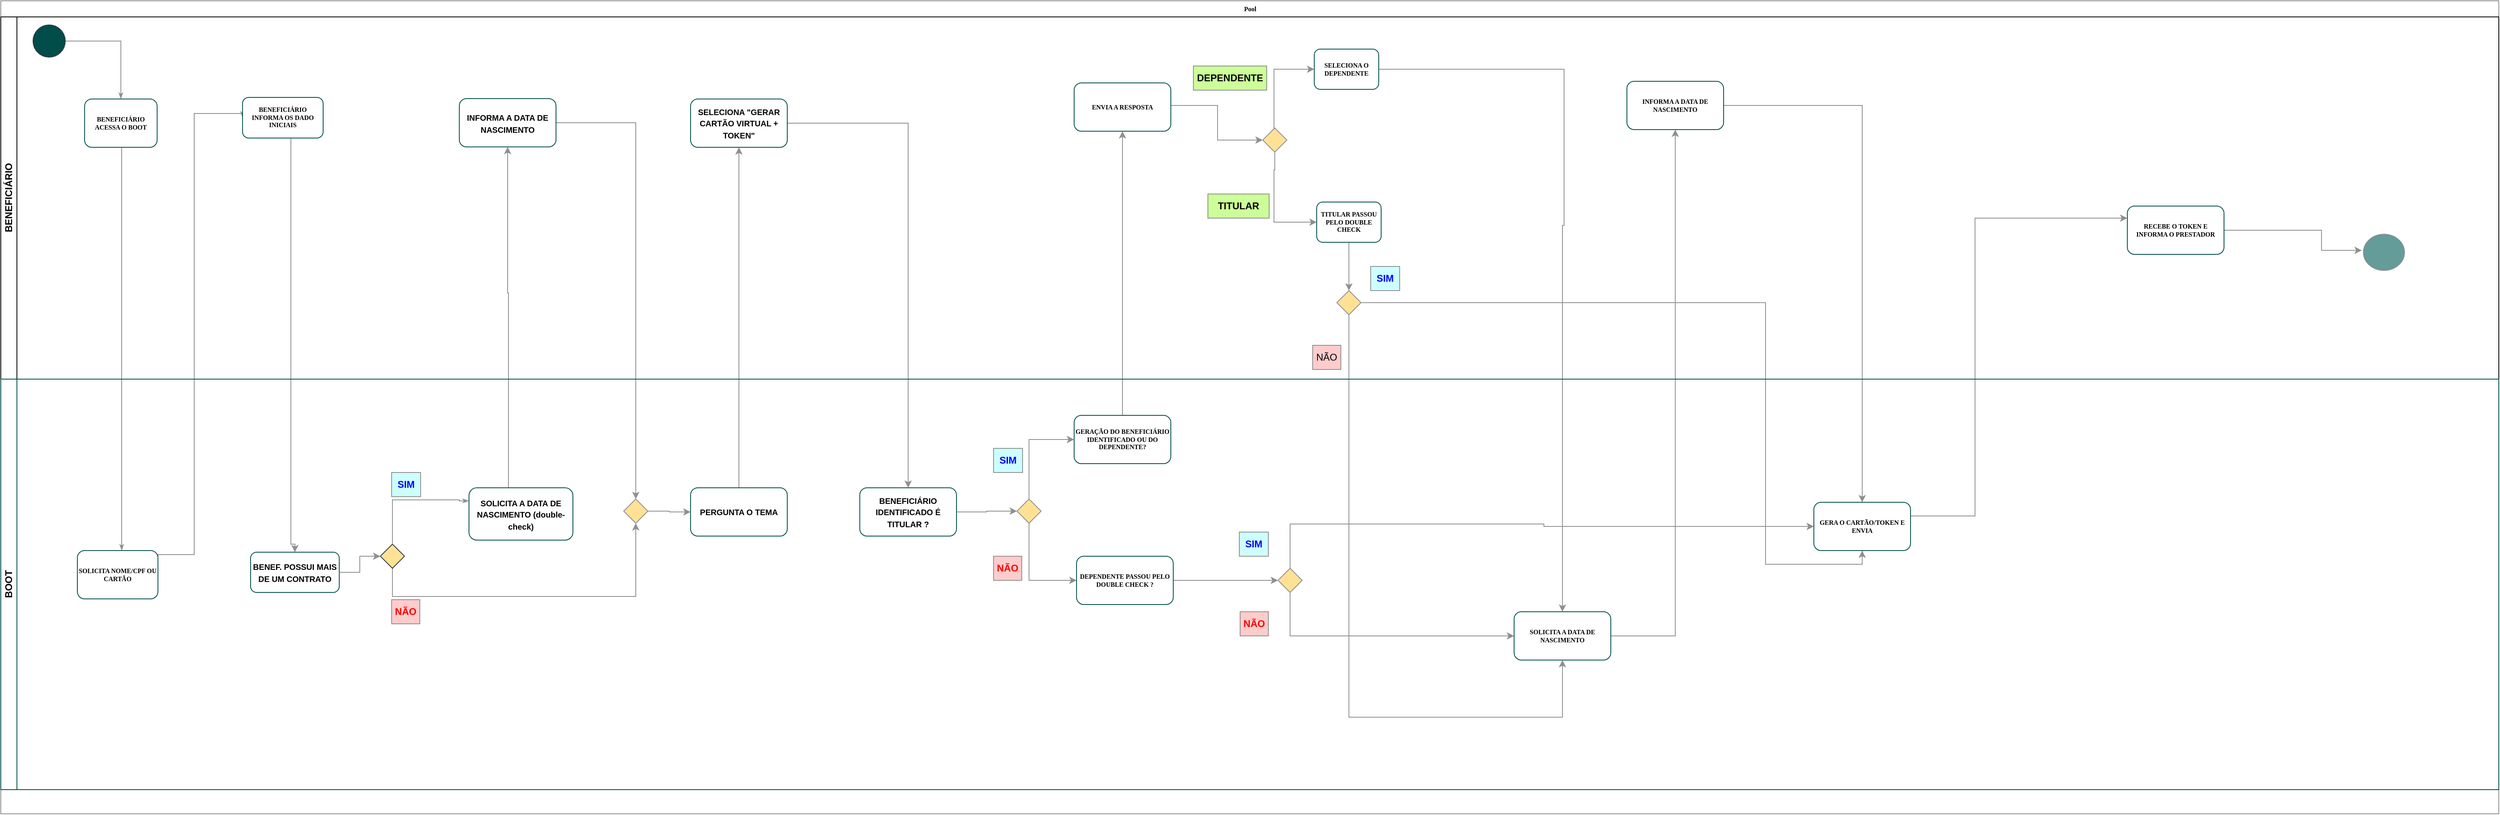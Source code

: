 <mxfile version="24.0.2" type="github">
  <diagram name="Page-1" id="c7488fd3-1785-93aa-aadb-54a6760d102a">
    <mxGraphModel dx="2864" dy="933" grid="1" gridSize="10" guides="1" tooltips="1" connect="1" arrows="1" fold="1" page="1" pageScale="1" pageWidth="1100" pageHeight="850" background="none" math="0" shadow="0">
      <root>
        <mxCell id="0" />
        <mxCell id="1" parent="0" />
        <mxCell id="2b4e8129b02d487f-1" value="Pool" style="swimlane;html=1;childLayout=stackLayout;horizontal=1;startSize=20;horizontalStack=0;rounded=0;shadow=0;labelBackgroundColor=none;strokeWidth=1;fontFamily=Verdana;fontSize=8;align=center;strokeColor=#8F8F8F;" parent="1" vertex="1">
          <mxGeometry x="-620" y="30" width="3100" height="1010" as="geometry" />
        </mxCell>
        <mxCell id="2b4e8129b02d487f-24" style="edgeStyle=orthogonalEdgeStyle;rounded=0;html=1;labelBackgroundColor=none;startArrow=none;startFill=0;startSize=5;endArrow=classicThin;endFill=1;endSize=5;jettySize=auto;orthogonalLoop=1;strokeWidth=1;fontFamily=Verdana;fontSize=8;strokeColor=#8F8F8F;" parent="2b4e8129b02d487f-1" source="2b4e8129b02d487f-6" target="2b4e8129b02d487f-12" edge="1">
          <mxGeometry relative="1" as="geometry">
            <Array as="points">
              <mxPoint x="150" y="200" />
              <mxPoint x="150" y="200" />
            </Array>
          </mxGeometry>
        </mxCell>
        <mxCell id="2b4e8129b02d487f-26" style="edgeStyle=orthogonalEdgeStyle;rounded=0;html=1;labelBackgroundColor=none;startArrow=none;startFill=0;startSize=5;endArrow=classicThin;endFill=1;endSize=5;jettySize=auto;orthogonalLoop=1;strokeWidth=1;fontFamily=Verdana;fontSize=8;entryX=0;entryY=0.5;entryDx=0;entryDy=0;exitX=1;exitY=0.25;exitDx=0;exitDy=0;strokeColor=#8F8F8F;" parent="2b4e8129b02d487f-1" source="2b4e8129b02d487f-12" target="2b4e8129b02d487f-7" edge="1">
          <mxGeometry relative="1" as="geometry">
            <mxPoint x="280" y="97" as="targetPoint" />
            <Array as="points">
              <mxPoint x="240" y="688" />
              <mxPoint x="240" y="140" />
              <mxPoint x="300" y="140" />
            </Array>
          </mxGeometry>
        </mxCell>
        <mxCell id="DA61yKmNvIKPyCM13obE-10" style="edgeStyle=orthogonalEdgeStyle;rounded=0;orthogonalLoop=1;jettySize=auto;html=1;entryX=0.5;entryY=0;entryDx=0;entryDy=0;strokeColor=#8F8F8F;" edge="1" parent="2b4e8129b02d487f-1" source="2b4e8129b02d487f-7" target="DA61yKmNvIKPyCM13obE-8">
          <mxGeometry relative="1" as="geometry">
            <mxPoint x="360" y="400" as="targetPoint" />
            <Array as="points">
              <mxPoint x="360" y="675" />
            </Array>
          </mxGeometry>
        </mxCell>
        <mxCell id="DA61yKmNvIKPyCM13obE-36" value="" style="edgeStyle=orthogonalEdgeStyle;rounded=0;orthogonalLoop=1;jettySize=auto;html=1;strokeColor=#8F8F8F;" edge="1" parent="2b4e8129b02d487f-1" source="DA61yKmNvIKPyCM13obE-22" target="DA61yKmNvIKPyCM13obE-35">
          <mxGeometry relative="1" as="geometry">
            <Array as="points">
              <mxPoint x="630" y="363" />
              <mxPoint x="629" y="363" />
            </Array>
          </mxGeometry>
        </mxCell>
        <mxCell id="DA61yKmNvIKPyCM13obE-41" style="edgeStyle=orthogonalEdgeStyle;rounded=0;orthogonalLoop=1;jettySize=auto;html=1;entryX=0.5;entryY=0;entryDx=0;entryDy=0;entryPerimeter=0;strokeColor=#8F8F8F;" edge="1" parent="2b4e8129b02d487f-1" source="DA61yKmNvIKPyCM13obE-35" target="DA61yKmNvIKPyCM13obE-46">
          <mxGeometry relative="1" as="geometry">
            <mxPoint x="776" y="460" as="targetPoint" />
          </mxGeometry>
        </mxCell>
        <mxCell id="DA61yKmNvIKPyCM13obE-51" value="" style="edgeStyle=orthogonalEdgeStyle;rounded=0;orthogonalLoop=1;jettySize=auto;html=1;strokeColor=#8F8F8F;" edge="1" parent="2b4e8129b02d487f-1" source="DA61yKmNvIKPyCM13obE-28" target="DA61yKmNvIKPyCM13obE-50">
          <mxGeometry relative="1" as="geometry" />
        </mxCell>
        <mxCell id="DA61yKmNvIKPyCM13obE-53" value="" style="edgeStyle=orthogonalEdgeStyle;rounded=0;orthogonalLoop=1;jettySize=auto;html=1;strokeColor=#8F8F8F;" edge="1" parent="2b4e8129b02d487f-1" source="DA61yKmNvIKPyCM13obE-50" target="DA61yKmNvIKPyCM13obE-52">
          <mxGeometry relative="1" as="geometry" />
        </mxCell>
        <mxCell id="DA61yKmNvIKPyCM13obE-93" value="" style="edgeStyle=orthogonalEdgeStyle;rounded=0;orthogonalLoop=1;jettySize=auto;html=1;strokeColor=#8F8F8F;" edge="1" parent="2b4e8129b02d487f-1" source="DA61yKmNvIKPyCM13obE-88" target="DA61yKmNvIKPyCM13obE-92">
          <mxGeometry relative="1" as="geometry" />
        </mxCell>
        <mxCell id="DA61yKmNvIKPyCM13obE-95" value="" style="edgeStyle=orthogonalEdgeStyle;rounded=0;orthogonalLoop=1;jettySize=auto;html=1;strokeColor=#8F8F8F;" edge="1" parent="2b4e8129b02d487f-1" source="DA61yKmNvIKPyCM13obE-92" target="DA61yKmNvIKPyCM13obE-94">
          <mxGeometry relative="1" as="geometry" />
        </mxCell>
        <mxCell id="DA61yKmNvIKPyCM13obE-100" value="" style="edgeStyle=orthogonalEdgeStyle;rounded=0;orthogonalLoop=1;jettySize=auto;html=1;entryX=0;entryY=0.25;entryDx=0;entryDy=0;strokeColor=#8F8F8F;" edge="1" parent="2b4e8129b02d487f-1" source="DA61yKmNvIKPyCM13obE-94" target="DA61yKmNvIKPyCM13obE-90">
          <mxGeometry relative="1" as="geometry">
            <mxPoint x="2105" y="290.0" as="targetPoint" />
            <Array as="points">
              <mxPoint x="2450" y="640" />
              <mxPoint x="2450" y="270" />
            </Array>
          </mxGeometry>
        </mxCell>
        <mxCell id="DA61yKmNvIKPyCM13obE-104" value="" style="edgeStyle=orthogonalEdgeStyle;rounded=0;orthogonalLoop=1;jettySize=auto;html=1;strokeColor=#8F8F8F;" edge="1" parent="2b4e8129b02d487f-1" source="DA61yKmNvIKPyCM13obE-73" target="DA61yKmNvIKPyCM13obE-103">
          <mxGeometry relative="1" as="geometry" />
        </mxCell>
        <mxCell id="DA61yKmNvIKPyCM13obE-120" value="" style="edgeStyle=orthogonalEdgeStyle;rounded=0;orthogonalLoop=1;jettySize=auto;html=1;exitX=1;exitY=0.5;exitDx=0;exitDy=0;entryX=0.5;entryY=0;entryDx=0;entryDy=0;strokeColor=#8F8F8F;" edge="1" parent="2b4e8129b02d487f-1" source="DA61yKmNvIKPyCM13obE-108" target="DA61yKmNvIKPyCM13obE-88">
          <mxGeometry relative="1" as="geometry">
            <mxPoint x="1938" y="738" as="targetPoint" />
            <Array as="points">
              <mxPoint x="1940" y="85" />
              <mxPoint x="1940" y="279" />
              <mxPoint x="1938" y="279" />
            </Array>
          </mxGeometry>
        </mxCell>
        <mxCell id="DA61yKmNvIKPyCM13obE-127" value="" style="edgeStyle=orthogonalEdgeStyle;rounded=0;orthogonalLoop=1;jettySize=auto;html=1;entryX=0.5;entryY=1;entryDx=0;entryDy=0;strokeColor=#8F8F8F;" edge="1" parent="2b4e8129b02d487f-1" source="DA61yKmNvIKPyCM13obE-121" target="DA61yKmNvIKPyCM13obE-94">
          <mxGeometry relative="1" as="geometry">
            <mxPoint x="1530" y="375.048" as="targetPoint" />
            <Array as="points">
              <mxPoint x="2190" y="375" />
              <mxPoint x="2190" y="700" />
              <mxPoint x="2310" y="700" />
            </Array>
          </mxGeometry>
        </mxCell>
        <mxCell id="DA61yKmNvIKPyCM13obE-133" value="" style="edgeStyle=orthogonalEdgeStyle;rounded=0;orthogonalLoop=1;jettySize=auto;html=1;strokeColor=#8F8F8F;" edge="1" parent="2b4e8129b02d487f-1" source="DA61yKmNvIKPyCM13obE-121" target="DA61yKmNvIKPyCM13obE-88">
          <mxGeometry relative="1" as="geometry">
            <mxPoint x="890" y="440" as="sourcePoint" />
            <mxPoint x="1245" y="850" as="targetPoint" />
            <Array as="points">
              <mxPoint x="1673" y="890" />
              <mxPoint x="1938" y="890" />
            </Array>
          </mxGeometry>
        </mxCell>
        <object label="BENEFICIÁRIO" id="2b4e8129b02d487f-2">
          <mxCell style="swimlane;html=1;startSize=20;horizontal=0;strokeColor=#000000;" parent="2b4e8129b02d487f-1" vertex="1">
            <mxGeometry y="20" width="3100" height="450" as="geometry" />
          </mxCell>
        </object>
        <mxCell id="2b4e8129b02d487f-18" style="edgeStyle=orthogonalEdgeStyle;rounded=0;html=1;labelBackgroundColor=none;startArrow=none;startFill=0;startSize=5;endArrow=classicThin;endFill=1;endSize=5;jettySize=auto;orthogonalLoop=1;strokeWidth=1;fontFamily=Verdana;fontSize=8;strokeColor=#8F8F8F;" parent="2b4e8129b02d487f-2" source="2b4e8129b02d487f-5" target="2b4e8129b02d487f-6" edge="1">
          <mxGeometry relative="1" as="geometry" />
        </mxCell>
        <mxCell id="2b4e8129b02d487f-5" value="" style="ellipse;whiteSpace=wrap;html=1;rounded=0;shadow=0;labelBackgroundColor=none;strokeWidth=1;fontFamily=Verdana;fontSize=8;align=center;fillColor=#004d49;strokeColor=#36393d;" parent="2b4e8129b02d487f-2" vertex="1">
          <mxGeometry x="40" y="10" width="40" height="40" as="geometry" />
        </mxCell>
        <mxCell id="2b4e8129b02d487f-6" value="BENEFICIÁRIO ACESSA O BOOT" style="rounded=1;whiteSpace=wrap;html=1;shadow=0;labelBackgroundColor=none;strokeWidth=1;fontFamily=Verdana;fontSize=8;align=center;strokeColor=#004D49;fontStyle=1" parent="2b4e8129b02d487f-2" vertex="1">
          <mxGeometry x="104" y="102" width="90" height="60" as="geometry" />
        </mxCell>
        <mxCell id="2b4e8129b02d487f-7" value="BENEFICIÁRIO INFORMA OS DADO INICIAIS" style="rounded=1;whiteSpace=wrap;html=1;shadow=0;labelBackgroundColor=none;strokeWidth=1;fontFamily=Verdana;fontSize=8;align=center;strokeColor=#004D49;fontStyle=1" parent="2b4e8129b02d487f-2" vertex="1">
          <mxGeometry x="300" y="100" width="100" height="50.5" as="geometry" />
        </mxCell>
        <mxCell id="DA61yKmNvIKPyCM13obE-35" value="&lt;font style=&quot;font-size: 10px;&quot;&gt;INFORMA A DATA DE NASCIMENTO&lt;/font&gt;" style="whiteSpace=wrap;html=1;rounded=1;strokeColor=#004D49;strokeWidth=1;fontStyle=1" vertex="1" parent="2b4e8129b02d487f-2">
          <mxGeometry x="569" y="101.5" width="120" height="60" as="geometry" />
        </mxCell>
        <mxCell id="DA61yKmNvIKPyCM13obE-50" value="&lt;font style=&quot;font-size: 10px;&quot;&gt;SELECIONA &quot;GERAR CARTÃO VIRTUAL + TOKEN&quot;&lt;/font&gt;" style="whiteSpace=wrap;html=1;rounded=1;strokeColor=#004D49;strokeWidth=1;fontStyle=1" vertex="1" parent="2b4e8129b02d487f-2">
          <mxGeometry x="856" y="102" width="120" height="60" as="geometry" />
        </mxCell>
        <mxCell id="DA61yKmNvIKPyCM13obE-149" value="" style="edgeStyle=orthogonalEdgeStyle;rounded=0;orthogonalLoop=1;jettySize=auto;html=1;strokeColor=#8F8F8F;" edge="1" parent="2b4e8129b02d487f-2" source="DA61yKmNvIKPyCM13obE-90">
          <mxGeometry relative="1" as="geometry">
            <mxPoint x="2930" y="290" as="targetPoint" />
            <Array as="points">
              <mxPoint x="2880" y="265" />
              <mxPoint x="2880" y="290" />
            </Array>
          </mxGeometry>
        </mxCell>
        <mxCell id="DA61yKmNvIKPyCM13obE-90" value="RECEBE O TOKEN E INFORMA O PRESTADOR" style="whiteSpace=wrap;html=1;fontSize=8;fontFamily=Verdana;strokeWidth=1;rounded=1;shadow=0;labelBackgroundColor=none;strokeColor=#004D49;fontStyle=1" vertex="1" parent="2b4e8129b02d487f-2">
          <mxGeometry x="2639" y="235.0" width="120" height="60" as="geometry" />
        </mxCell>
        <mxCell id="DA61yKmNvIKPyCM13obE-92" value="INFORMA A DATA DE NASCIMENTO" style="whiteSpace=wrap;html=1;fontSize=8;fontFamily=Verdana;strokeWidth=1;rounded=1;shadow=0;labelBackgroundColor=none;strokeColor=#004D49;fontStyle=1" vertex="1" parent="2b4e8129b02d487f-2">
          <mxGeometry x="2018" y="80.0" width="120" height="60" as="geometry" />
        </mxCell>
        <mxCell id="DA61yKmNvIKPyCM13obE-107" value="" style="edgeStyle=orthogonalEdgeStyle;rounded=0;orthogonalLoop=1;jettySize=auto;html=1;entryX=0;entryY=0.5;entryDx=0;entryDy=0;entryPerimeter=0;strokeColor=#8F8F8F;" edge="1" parent="2b4e8129b02d487f-2" source="DA61yKmNvIKPyCM13obE-103" target="DA61yKmNvIKPyCM13obE-105">
          <mxGeometry relative="1" as="geometry">
            <mxPoint x="1532" y="130.0" as="targetPoint" />
            <Array as="points">
              <mxPoint x="1510" y="110" />
              <mxPoint x="1510" y="153" />
            </Array>
          </mxGeometry>
        </mxCell>
        <mxCell id="DA61yKmNvIKPyCM13obE-103" value="ENVIA A RESPOSTA" style="whiteSpace=wrap;html=1;fontSize=8;fontFamily=Verdana;strokeWidth=1;rounded=1;shadow=0;labelBackgroundColor=none;strokeColor=#004D49;fontStyle=1" vertex="1" parent="2b4e8129b02d487f-2">
          <mxGeometry x="1332" y="82.0" width="120" height="60" as="geometry" />
        </mxCell>
        <mxCell id="DA61yKmNvIKPyCM13obE-109" value="" style="edgeStyle=orthogonalEdgeStyle;rounded=0;orthogonalLoop=1;jettySize=auto;html=1;entryX=0;entryY=0.5;entryDx=0;entryDy=0;exitX=0.5;exitY=0;exitDx=0;exitDy=0;exitPerimeter=0;strokeColor=#8F8F8F;" edge="1" parent="2b4e8129b02d487f-2" source="DA61yKmNvIKPyCM13obE-105" target="DA61yKmNvIKPyCM13obE-108">
          <mxGeometry relative="1" as="geometry">
            <mxPoint x="1590" y="140" as="sourcePoint" />
            <Array as="points">
              <mxPoint x="1580" y="141" />
              <mxPoint x="1580" y="65" />
            </Array>
          </mxGeometry>
        </mxCell>
        <mxCell id="DA61yKmNvIKPyCM13obE-111" value="" style="edgeStyle=orthogonalEdgeStyle;rounded=0;orthogonalLoop=1;jettySize=auto;html=1;exitX=0.5;exitY=1;exitDx=0;exitDy=0;exitPerimeter=0;strokeColor=#8F8F8F;" edge="1" parent="2b4e8129b02d487f-2" source="DA61yKmNvIKPyCM13obE-105" target="DA61yKmNvIKPyCM13obE-110">
          <mxGeometry relative="1" as="geometry">
            <Array as="points">
              <mxPoint x="1581" y="190" />
              <mxPoint x="1580" y="190" />
              <mxPoint x="1580" y="255" />
            </Array>
          </mxGeometry>
        </mxCell>
        <mxCell id="DA61yKmNvIKPyCM13obE-105" value="&lt;span style=&quot;color: rgba(0, 0, 0, 0); font-family: monospace; font-size: 0px; text-align: start; text-wrap: nowrap;&quot;&gt;%3CmxGraphModel%3E%3Croot%3E%3CmxCell%20id%3D%220%22%2F%3E%3CmxCell%20id%3D%221%22%20parent%3D%220%22%2F%3E%3CmxCell%20id%3D%222%22%20value%3D%22N%C3%83O%22%20style%3D%22text%3Bhtml%3D1%3Balign%3Dcenter%3BverticalAlign%3Dmiddle%3BwhiteSpace%3Dwrap%3Brounded%3D0%3B%22%20vertex%3D%221%22%20parent%3D%221%22%3E%3CmxGeometry%20x%3D%22-16%22%20y%3D%22525%22%20width%3D%2260%22%20height%3D%2230%22%20as%3D%22geometry%22%2F%3E%3C%2FmxCell%3E%3C%2Froot%3E%3C%2FmxGraphModel%3E&lt;/span&gt;" style="strokeWidth=1;html=1;shape=mxgraph.flowchart.decision;whiteSpace=wrap;rounded=1;shadow=0;labelBackgroundColor=none;fontFamily=Verdana;fontSize=8;align=center;strokeColor=#8F8F8F;fillColor=#FFE196;" vertex="1" parent="2b4e8129b02d487f-2">
          <mxGeometry x="1566" y="138.0" width="30" height="30" as="geometry" />
        </mxCell>
        <mxCell id="DA61yKmNvIKPyCM13obE-108" value="SELECIONA O DEPENDENTE" style="whiteSpace=wrap;html=1;fontSize=8;fontFamily=Verdana;strokeWidth=1;rounded=1;shadow=0;labelBackgroundColor=none;strokeColor=#004D49;fontStyle=1" vertex="1" parent="2b4e8129b02d487f-2">
          <mxGeometry x="1630" y="40" width="80" height="50" as="geometry" />
        </mxCell>
        <mxCell id="DA61yKmNvIKPyCM13obE-124" value="" style="edgeStyle=orthogonalEdgeStyle;rounded=0;orthogonalLoop=1;jettySize=auto;html=1;exitX=0.5;exitY=1;exitDx=0;exitDy=0;strokeColor=#8F8F8F;" edge="1" parent="2b4e8129b02d487f-2" source="DA61yKmNvIKPyCM13obE-110" target="DA61yKmNvIKPyCM13obE-121">
          <mxGeometry relative="1" as="geometry" />
        </mxCell>
        <mxCell id="DA61yKmNvIKPyCM13obE-110" value="TITULAR PASSOU PELO DOUBLE CHECK" style="whiteSpace=wrap;html=1;fontSize=8;fontFamily=Verdana;strokeWidth=1;rounded=1;shadow=0;labelBackgroundColor=none;strokeColor=#004D49;fontStyle=1" vertex="1" parent="2b4e8129b02d487f-2">
          <mxGeometry x="1633" y="230" width="80" height="50" as="geometry" />
        </mxCell>
        <mxCell id="DA61yKmNvIKPyCM13obE-121" value="&lt;span style=&quot;color: rgba(0, 0, 0, 0); font-family: monospace; font-size: 0px; text-align: start; text-wrap: nowrap;&quot;&gt;%3CmxGraphModel%3E%3Croot%3E%3CmxCell%20id%3D%220%22%2F%3E%3CmxCell%20id%3D%221%22%20parent%3D%220%22%2F%3E%3CmxCell%20id%3D%222%22%20value%3D%22N%C3%83O%22%20style%3D%22text%3Bhtml%3D1%3Balign%3Dcenter%3BverticalAlign%3Dmiddle%3BwhiteSpace%3Dwrap%3Brounded%3D0%3B%22%20vertex%3D%221%22%20parent%3D%221%22%3E%3CmxGeometry%20x%3D%22-16%22%20y%3D%22525%22%20width%3D%2260%22%20height%3D%2230%22%20as%3D%22geometry%22%2F%3E%3C%2FmxCell%3E%3C%2Froot%3E%3C%2FmxGraphModel%3E&lt;/span&gt;" style="strokeWidth=1;html=1;shape=mxgraph.flowchart.decision;whiteSpace=wrap;rounded=1;shadow=0;labelBackgroundColor=none;fontFamily=Verdana;fontSize=8;align=center;strokeColor=#8F8F8F;fillColor=#FFE196;" vertex="1" parent="2b4e8129b02d487f-2">
          <mxGeometry x="1658" y="340.0" width="30" height="30" as="geometry" />
        </mxCell>
        <mxCell id="DA61yKmNvIKPyCM13obE-145" value="DEPENDENTE" style="text;html=1;align=center;verticalAlign=middle;whiteSpace=wrap;rounded=0;fillColor=#CCFF99;fontStyle=1;strokeColor=#8F8F8F;" vertex="1" parent="2b4e8129b02d487f-2">
          <mxGeometry x="1480" y="61" width="91" height="30" as="geometry" />
        </mxCell>
        <mxCell id="DA61yKmNvIKPyCM13obE-148" value="" style="ellipse;whiteSpace=wrap;html=1;fontSize=8;fontFamily=Verdana;strokeWidth=1;rounded=1;shadow=0;labelBackgroundColor=none;fillColor=#639c98;strokeColor=#8F8F8F;fillStyle=auto;" vertex="1" parent="2b4e8129b02d487f-2">
          <mxGeometry x="2932" y="270" width="51" height="45" as="geometry" />
        </mxCell>
        <mxCell id="DA61yKmNvIKPyCM13obE-214" value="SIM" style="text;color=blue;html=1;align=center;verticalAlign=middle;whiteSpace=wrap;rounded=0;fillColor=#CCFFFF;fontColor=#0000FF;fontStyle=1;labelBackgroundColor=none;strokeColor=#8F8F8F;" vertex="1" parent="2b4e8129b02d487f-2">
          <mxGeometry x="1700" y="310" width="36" height="30" as="geometry" />
        </mxCell>
        <mxCell id="DA61yKmNvIKPyCM13obE-215" value="NÃO" style="text;html=1;align=center;verticalAlign=middle;whiteSpace=wrap;rounded=0;fillColor=#FFCCCC;fontStyle=0;strokeColor=#8F8F8F;" vertex="1" parent="2b4e8129b02d487f-2">
          <mxGeometry x="1628" y="408" width="35" height="30" as="geometry" />
        </mxCell>
        <mxCell id="2b4e8129b02d487f-3" value="BOOT" style="swimlane;html=1;startSize=20;horizontal=0;strokeColor=#004D49;" parent="2b4e8129b02d487f-1" vertex="1">
          <mxGeometry y="470" width="3100" height="510" as="geometry" />
        </mxCell>
        <mxCell id="2b4e8129b02d487f-12" value="SOLICITA NOME/CPF OU CARTÃO" style="rounded=1;whiteSpace=wrap;html=1;shadow=0;labelBackgroundColor=none;strokeWidth=1;fontFamily=Verdana;fontSize=8;align=center;strokeColor=#004D49;fontStyle=1" parent="2b4e8129b02d487f-3" vertex="1">
          <mxGeometry x="95" y="213" width="100" height="60" as="geometry" />
        </mxCell>
        <mxCell id="DA61yKmNvIKPyCM13obE-29" style="edgeStyle=orthogonalEdgeStyle;rounded=0;orthogonalLoop=1;jettySize=auto;html=1;exitX=0.5;exitY=1;exitDx=0;exitDy=0;exitPerimeter=0;entryX=0.5;entryY=1;entryDx=0;entryDy=0;entryPerimeter=0;strokeColor=#8F8F8F;" edge="1" parent="2b4e8129b02d487f-3" source="2b4e8129b02d487f-13" target="DA61yKmNvIKPyCM13obE-46">
          <mxGeometry relative="1" as="geometry">
            <mxPoint x="736" y="172" as="targetPoint" />
            <Array as="points">
              <mxPoint x="486" y="270" />
              <mxPoint x="788" y="270" />
            </Array>
          </mxGeometry>
        </mxCell>
        <mxCell id="2b4e8129b02d487f-13" value="&lt;span style=&quot;color: rgba(0, 0, 0, 0); font-family: monospace; font-size: 0px; text-align: start; text-wrap: nowrap;&quot;&gt;%3CmxGraphModel%3E%3Croot%3E%3CmxCell%20id%3D%220%22%2F%3E%3CmxCell%20id%3D%221%22%20parent%3D%220%22%2F%3E%3CmxCell%20id%3D%222%22%20value%3D%22N%C3%83O%22%20style%3D%22text%3Bhtml%3D1%3Balign%3Dcenter%3BverticalAlign%3Dmiddle%3BwhiteSpace%3Dwrap%3Brounded%3D0%3B%22%20vertex%3D%221%22%20parent%3D%221%22%3E%3CmxGeometry%20x%3D%22-16%22%20y%3D%22525%22%20width%3D%2260%22%20height%3D%2230%22%20as%3D%22geometry%22%2F%3E%3C%2FmxCell%3E%3C%2Froot%3E%3C%2FmxGraphModel%3E&lt;/span&gt;" style="strokeWidth=1;html=1;shape=mxgraph.flowchart.decision;whiteSpace=wrap;rounded=1;shadow=0;labelBackgroundColor=none;fontFamily=Verdana;fontSize=8;align=center;strokeColor=#36393d;fillColor=#FFE196;" parent="2b4e8129b02d487f-3" vertex="1">
          <mxGeometry x="471" y="205.0" width="30" height="30" as="geometry" />
        </mxCell>
        <mxCell id="DA61yKmNvIKPyCM13obE-8" value="&lt;font style=&quot;font-size: 10px;&quot;&gt;BENEF. POSSUI MAIS DE UM CONTRATO&lt;/font&gt;" style="rounded=1;whiteSpace=wrap;html=1;strokeColor=#004D49;strokeWidth=1;fontStyle=1" vertex="1" parent="2b4e8129b02d487f-3">
          <mxGeometry x="310" y="215" width="110" height="50" as="geometry" />
        </mxCell>
        <mxCell id="DA61yKmNvIKPyCM13obE-20" value="NÃO" style="text;html=1;align=center;verticalAlign=middle;whiteSpace=wrap;rounded=0;fillColor=#FFCCCC;fontColor=#FF0000;fontStyle=1;strokeColor=#8F8F8F;" vertex="1" parent="2b4e8129b02d487f-3">
          <mxGeometry x="485" y="274" width="35" height="30" as="geometry" />
        </mxCell>
        <mxCell id="DA61yKmNvIKPyCM13obE-21" style="edgeStyle=orthogonalEdgeStyle;rounded=0;orthogonalLoop=1;jettySize=auto;html=1;entryX=0;entryY=0.5;entryDx=0;entryDy=0;entryPerimeter=0;strokeColor=#8F8F8F;" edge="1" parent="2b4e8129b02d487f-3" source="DA61yKmNvIKPyCM13obE-8" target="2b4e8129b02d487f-13">
          <mxGeometry relative="1" as="geometry" />
        </mxCell>
        <mxCell id="DA61yKmNvIKPyCM13obE-22" value="&lt;font style=&quot;font-size: 10px;&quot;&gt;SOLICITA A DATA DE NASCIMENTO (double-check)&lt;/font&gt;" style="rounded=1;whiteSpace=wrap;html=1;strokeColor=#004D49;strokeWidth=1;fontStyle=1" vertex="1" parent="2b4e8129b02d487f-3">
          <mxGeometry x="581" y="135" width="129" height="65" as="geometry" />
        </mxCell>
        <mxCell id="2b4e8129b02d487f-31" style="edgeStyle=orthogonalEdgeStyle;rounded=0;html=1;labelBackgroundColor=none;startArrow=none;startFill=0;startSize=5;endArrow=classicThin;endFill=1;endSize=5;jettySize=auto;orthogonalLoop=1;strokeWidth=1;fontFamily=Verdana;fontSize=8;exitX=0.5;exitY=0;exitDx=0;exitDy=0;exitPerimeter=0;entryX=0;entryY=0.25;entryDx=0;entryDy=0;strokeColor=#8F8F8F;" parent="2b4e8129b02d487f-3" source="2b4e8129b02d487f-13" target="DA61yKmNvIKPyCM13obE-22" edge="1">
          <mxGeometry relative="1" as="geometry">
            <mxPoint x="565" y="67" as="sourcePoint" />
            <mxPoint x="546" y="30" as="targetPoint" />
            <Array as="points">
              <mxPoint x="486" y="150" />
              <mxPoint x="569" y="150" />
            </Array>
          </mxGeometry>
        </mxCell>
        <mxCell id="DA61yKmNvIKPyCM13obE-28" value="&lt;font style=&quot;font-size: 10px;&quot;&gt;PERGUNTA O TEMA&lt;/font&gt;" style="rounded=1;whiteSpace=wrap;html=1;strokeColor=#004D49;strokeWidth=1;fontStyle=1" vertex="1" parent="2b4e8129b02d487f-3">
          <mxGeometry x="856" y="135" width="120" height="60" as="geometry" />
        </mxCell>
        <mxCell id="DA61yKmNvIKPyCM13obE-32" value="SIM" style="text;color=blue;html=1;align=center;verticalAlign=middle;whiteSpace=wrap;rounded=0;fillColor=#CCFFFF;fontStyle=1;fontColor=#0000FF;strokeColor=#8F8F8F;" vertex="1" parent="2b4e8129b02d487f-3">
          <mxGeometry x="485" y="116" width="36" height="30" as="geometry" />
        </mxCell>
        <mxCell id="DA61yKmNvIKPyCM13obE-49" style="edgeStyle=orthogonalEdgeStyle;rounded=0;orthogonalLoop=1;jettySize=auto;html=1;entryX=0;entryY=0.5;entryDx=0;entryDy=0;strokeColor=#8F8F8F;" edge="1" parent="2b4e8129b02d487f-3" source="DA61yKmNvIKPyCM13obE-46" target="DA61yKmNvIKPyCM13obE-28">
          <mxGeometry relative="1" as="geometry" />
        </mxCell>
        <mxCell id="DA61yKmNvIKPyCM13obE-46" value="&lt;span style=&quot;color: rgba(0, 0, 0, 0); font-family: monospace; font-size: 0px; text-align: start; text-wrap: nowrap;&quot;&gt;%3CmxGraphModel%3E%3Croot%3E%3CmxCell%20id%3D%220%22%2F%3E%3CmxCell%20id%3D%221%22%20parent%3D%220%22%2F%3E%3CmxCell%20id%3D%222%22%20value%3D%22N%C3%83O%22%20style%3D%22text%3Bhtml%3D1%3Balign%3Dcenter%3BverticalAlign%3Dmiddle%3BwhiteSpace%3Dwrap%3Brounded%3D0%3B%22%20vertex%3D%221%22%20parent%3D%221%22%3E%3CmxGeometry%20x%3D%22-16%22%20y%3D%22525%22%20width%3D%2260%22%20height%3D%2230%22%20as%3D%22geometry%22%2F%3E%3C%2FmxCell%3E%3C%2Froot%3E%3C%2FmxGraphModel%3E&lt;/span&gt;" style="strokeWidth=1;html=1;shape=mxgraph.flowchart.decision;whiteSpace=wrap;rounded=1;shadow=0;labelBackgroundColor=none;fontFamily=Verdana;fontSize=8;align=center;strokeColor=#8F8F8F;fillColor=#ffe196;" vertex="1" parent="2b4e8129b02d487f-3">
          <mxGeometry x="773" y="149.0" width="30" height="30" as="geometry" />
        </mxCell>
        <mxCell id="DA61yKmNvIKPyCM13obE-57" value="" style="edgeStyle=orthogonalEdgeStyle;rounded=0;orthogonalLoop=1;jettySize=auto;html=1;entryX=0;entryY=0.5;entryDx=0;entryDy=0;entryPerimeter=0;strokeColor=#8F8F8F;" edge="1" parent="2b4e8129b02d487f-3" source="DA61yKmNvIKPyCM13obE-52" target="DA61yKmNvIKPyCM13obE-58">
          <mxGeometry relative="1" as="geometry">
            <mxPoint x="1286" y="162.5" as="targetPoint" />
          </mxGeometry>
        </mxCell>
        <mxCell id="DA61yKmNvIKPyCM13obE-52" value="&lt;font style=&quot;font-size: 10px;&quot;&gt;BENEFICIÁRIO IDENTIFICADO É TITULAR ?&lt;/font&gt;" style="whiteSpace=wrap;html=1;rounded=1;strokeColor=#004D49;fontStyle=1" vertex="1" parent="2b4e8129b02d487f-3">
          <mxGeometry x="1066" y="135" width="120" height="60" as="geometry" />
        </mxCell>
        <mxCell id="DA61yKmNvIKPyCM13obE-74" value="" style="edgeStyle=orthogonalEdgeStyle;rounded=0;orthogonalLoop=1;jettySize=auto;html=1;entryX=0;entryY=0.5;entryDx=0;entryDy=0;exitX=0.5;exitY=0;exitDx=0;exitDy=0;exitPerimeter=0;strokeColor=#8F8F8F;" edge="1" parent="2b4e8129b02d487f-3" source="DA61yKmNvIKPyCM13obE-58" target="DA61yKmNvIKPyCM13obE-73">
          <mxGeometry relative="1" as="geometry" />
        </mxCell>
        <mxCell id="DA61yKmNvIKPyCM13obE-76" value="" style="edgeStyle=orthogonalEdgeStyle;rounded=0;orthogonalLoop=1;jettySize=auto;html=1;exitX=0.5;exitY=1;exitDx=0;exitDy=0;exitPerimeter=0;entryX=0;entryY=0.5;entryDx=0;entryDy=0;strokeColor=#8F8F8F;" edge="1" parent="2b4e8129b02d487f-3" source="DA61yKmNvIKPyCM13obE-58" target="DA61yKmNvIKPyCM13obE-75">
          <mxGeometry relative="1" as="geometry" />
        </mxCell>
        <mxCell id="DA61yKmNvIKPyCM13obE-58" value="&lt;span style=&quot;color: rgba(0, 0, 0, 0); font-family: monospace; font-size: 0px; text-align: start; text-wrap: nowrap;&quot;&gt;%3CmxGraphModel%3E%3Croot%3E%3CmxCell%20id%3D%220%22%2F%3E%3CmxCell%20id%3D%221%22%20parent%3D%220%22%2F%3E%3CmxCell%20id%3D%222%22%20value%3D%22N%C3%83O%22%20style%3D%22text%3Bhtml%3D1%3Balign%3Dcenter%3BverticalAlign%3Dmiddle%3BwhiteSpace%3Dwrap%3Brounded%3D0%3B%22%20vertex%3D%221%22%20parent%3D%221%22%3E%3CmxGeometry%20x%3D%22-16%22%20y%3D%22525%22%20width%3D%2260%22%20height%3D%2230%22%20as%3D%22geometry%22%2F%3E%3C%2FmxCell%3E%3C%2Froot%3E%3C%2FmxGraphModel%3E&lt;/span&gt;" style="strokeWidth=1;html=1;shape=mxgraph.flowchart.decision;whiteSpace=wrap;rounded=1;shadow=0;labelBackgroundColor=none;fontFamily=Verdana;fontSize=8;align=center;strokeColor=#8F8F8F;fillColor=#FFE196;" vertex="1" parent="2b4e8129b02d487f-3">
          <mxGeometry x="1261" y="149.0" width="30" height="30" as="geometry" />
        </mxCell>
        <mxCell id="DA61yKmNvIKPyCM13obE-73" value="GERAÇÃO DO BENEFICIÁRIO IDENTIFICADO OU DO DEPENDENTE?" style="whiteSpace=wrap;html=1;fontSize=8;fontFamily=Verdana;strokeWidth=1;rounded=1;shadow=0;labelBackgroundColor=none;strokeColor=#004D49;fontStyle=1" vertex="1" parent="2b4e8129b02d487f-3">
          <mxGeometry x="1332" y="45.0" width="120" height="60" as="geometry" />
        </mxCell>
        <mxCell id="DA61yKmNvIKPyCM13obE-80" value="" style="edgeStyle=orthogonalEdgeStyle;rounded=0;orthogonalLoop=1;jettySize=auto;html=1;entryX=0;entryY=0.5;entryDx=0;entryDy=0;entryPerimeter=0;strokeColor=#8F8F8F;" edge="1" parent="2b4e8129b02d487f-3" source="DA61yKmNvIKPyCM13obE-75" target="DA61yKmNvIKPyCM13obE-83">
          <mxGeometry relative="1" as="geometry">
            <mxPoint x="1555" y="250" as="targetPoint" />
          </mxGeometry>
        </mxCell>
        <mxCell id="DA61yKmNvIKPyCM13obE-75" value="DEPENDENTE PASSOU PELO DOUBLE CHECK ?" style="whiteSpace=wrap;html=1;fontSize=8;fontFamily=Verdana;strokeWidth=1;rounded=1;shadow=0;labelBackgroundColor=none;strokeColor=#004D49;fontStyle=1" vertex="1" parent="2b4e8129b02d487f-3">
          <mxGeometry x="1335" y="220.0" width="120" height="60" as="geometry" />
        </mxCell>
        <mxCell id="DA61yKmNvIKPyCM13obE-89" value="" style="edgeStyle=orthogonalEdgeStyle;rounded=0;orthogonalLoop=1;jettySize=auto;html=1;exitX=0.5;exitY=1;exitDx=0;exitDy=0;exitPerimeter=0;entryX=0;entryY=0.5;entryDx=0;entryDy=0;strokeColor=#8F8F8F;" edge="1" parent="2b4e8129b02d487f-3" source="DA61yKmNvIKPyCM13obE-83" target="DA61yKmNvIKPyCM13obE-88">
          <mxGeometry relative="1" as="geometry" />
        </mxCell>
        <mxCell id="DA61yKmNvIKPyCM13obE-97" value="" style="edgeStyle=orthogonalEdgeStyle;rounded=0;orthogonalLoop=1;jettySize=auto;html=1;entryX=0;entryY=0.5;entryDx=0;entryDy=0;exitX=0.5;exitY=0;exitDx=0;exitDy=0;exitPerimeter=0;strokeColor=#8F8F8F;" edge="1" parent="2b4e8129b02d487f-3" source="DA61yKmNvIKPyCM13obE-83" target="DA61yKmNvIKPyCM13obE-94">
          <mxGeometry relative="1" as="geometry">
            <mxPoint x="2095" y="90.0" as="targetPoint" />
            <Array as="points">
              <mxPoint x="1600" y="180" />
              <mxPoint x="1915" y="180" />
              <mxPoint x="1915" y="183" />
            </Array>
          </mxGeometry>
        </mxCell>
        <mxCell id="DA61yKmNvIKPyCM13obE-83" value="&lt;span style=&quot;color: rgba(0, 0, 0, 0); font-family: monospace; font-size: 0px; text-align: start; text-wrap: nowrap;&quot;&gt;%3CmxGraphModel%3E%3Croot%3E%3CmxCell%20id%3D%220%22%2F%3E%3CmxCell%20id%3D%221%22%20parent%3D%220%22%2F%3E%3CmxCell%20id%3D%222%22%20value%3D%22N%C3%83O%22%20style%3D%22text%3Bhtml%3D1%3Balign%3Dcenter%3BverticalAlign%3Dmiddle%3BwhiteSpace%3Dwrap%3Brounded%3D0%3B%22%20vertex%3D%221%22%20parent%3D%221%22%3E%3CmxGeometry%20x%3D%22-16%22%20y%3D%22525%22%20width%3D%2260%22%20height%3D%2230%22%20as%3D%22geometry%22%2F%3E%3C%2FmxCell%3E%3C%2Froot%3E%3C%2FmxGraphModel%3E&lt;/span&gt;" style="strokeWidth=1;html=1;shape=mxgraph.flowchart.decision;whiteSpace=wrap;rounded=1;shadow=0;labelBackgroundColor=none;fontFamily=Verdana;fontSize=8;align=center;strokeColor=#8F8F8F;fillColor=#FFE196;" vertex="1" parent="2b4e8129b02d487f-3">
          <mxGeometry x="1585" y="235.0" width="30" height="30" as="geometry" />
        </mxCell>
        <mxCell id="DA61yKmNvIKPyCM13obE-88" value="SOLICITA A DATA DE NASCIMENTO" style="whiteSpace=wrap;html=1;fontSize=8;fontFamily=Verdana;strokeWidth=1;rounded=1;shadow=0;labelBackgroundColor=none;strokeColor=#004D49;fontStyle=1" vertex="1" parent="2b4e8129b02d487f-3">
          <mxGeometry x="1878" y="289.0" width="120" height="60" as="geometry" />
        </mxCell>
        <mxCell id="DA61yKmNvIKPyCM13obE-94" value="GERA O CARTÃO/TOKEN E ENVIA" style="whiteSpace=wrap;html=1;fontSize=8;fontFamily=Verdana;strokeWidth=1;rounded=1;shadow=0;labelBackgroundColor=none;strokeColor=#004D49;fontStyle=1" vertex="1" parent="2b4e8129b02d487f-3">
          <mxGeometry x="2250" y="153.0" width="120" height="60" as="geometry" />
        </mxCell>
        <mxCell id="DA61yKmNvIKPyCM13obE-210" value="SIM" style="text;color=blue;html=1;align=center;verticalAlign=middle;whiteSpace=wrap;rounded=0;fillColor=#CCFFFF;fontStyle=1;fontColor=#0000FF;strokeColor=#8F8F8F;" vertex="1" parent="2b4e8129b02d487f-3">
          <mxGeometry x="1537" y="190" width="36" height="30" as="geometry" />
        </mxCell>
        <mxCell id="DA61yKmNvIKPyCM13obE-211" value="NÃO" style="text;html=1;align=center;verticalAlign=middle;whiteSpace=wrap;rounded=0;fillColor=#FFCCCC;fontColor=#FF0000;fontStyle=1;strokeColor=#8F8F8F;" vertex="1" parent="2b4e8129b02d487f-3">
          <mxGeometry x="1538" y="289" width="35" height="30" as="geometry" />
        </mxCell>
        <mxCell id="DA61yKmNvIKPyCM13obE-212" value="SIM" style="text;color=blue;html=1;align=center;verticalAlign=middle;whiteSpace=wrap;rounded=0;fillColor=#CCFFFF;fontStyle=1;fontColor=#0000FF;strokeColor=#8F8F8F;" vertex="1" parent="2b4e8129b02d487f-3">
          <mxGeometry x="1232" y="86" width="36" height="30" as="geometry" />
        </mxCell>
        <mxCell id="DA61yKmNvIKPyCM13obE-213" value="NÃO" style="text;html=1;align=center;verticalAlign=middle;whiteSpace=wrap;rounded=0;fillColor=#FFCCCC;fontColor=#FF0000;fontStyle=1;strokeColor=#8F8F8F;" vertex="1" parent="2b4e8129b02d487f-3">
          <mxGeometry x="1232" y="220" width="35" height="30" as="geometry" />
        </mxCell>
        <mxCell id="DA61yKmNvIKPyCM13obE-146" value="TITULAR" style="text;html=1;align=center;verticalAlign=middle;whiteSpace=wrap;rounded=0;fillColor=#CCFF99;fontStyle=1;strokeColor=#8F8F8F;" vertex="1" parent="1">
          <mxGeometry x="878" y="270" width="76" height="30" as="geometry" />
        </mxCell>
      </root>
    </mxGraphModel>
  </diagram>
</mxfile>
